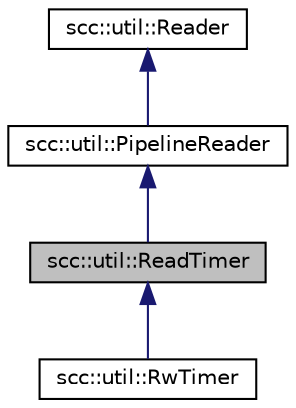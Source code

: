 digraph "scc::util::ReadTimer"
{
 // LATEX_PDF_SIZE
  edge [fontname="Helvetica",fontsize="10",labelfontname="Helvetica",labelfontsize="10"];
  node [fontname="Helvetica",fontsize="10",shape=record];
  Node1 [label="scc::util::ReadTimer",height=0.2,width=0.4,color="black", fillcolor="grey75", style="filled", fontcolor="black",tooltip="Adds timer to a read stream."];
  Node2 -> Node1 [dir="back",color="midnightblue",fontsize="10",style="solid",fontname="Helvetica"];
  Node2 [label="scc::util::PipelineReader",height=0.2,width=0.4,color="black", fillcolor="white", style="filled",URL="$df/d03/structscc_1_1util_1_1PipelineReader.html",tooltip="Pipeline reader to carry out processing in a pipeline (chain of readers)."];
  Node3 -> Node2 [dir="back",color="midnightblue",fontsize="10",style="solid",fontname="Helvetica"];
  Node3 [label="scc::util::Reader",height=0.2,width=0.4,color="black", fillcolor="white", style="filled",URL="$d5/de2/structscc_1_1util_1_1Reader.html",tooltip="Interface class for objects which can be read."];
  Node1 -> Node4 [dir="back",color="midnightblue",fontsize="10",style="solid",fontname="Helvetica"];
  Node4 [label="scc::util::RwTimer",height=0.2,width=0.4,color="black", fillcolor="white", style="filled",URL="$d5/d17/classscc_1_1util_1_1RwTimer.html",tooltip="Adds byte count to a read/write stream."];
}
